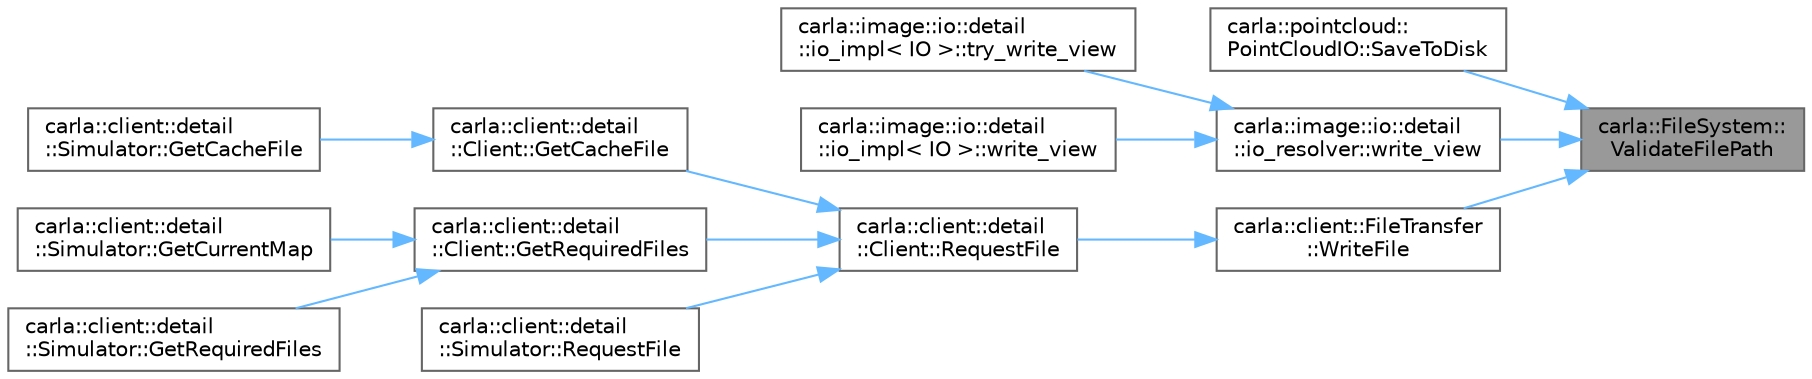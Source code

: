 digraph "carla::FileSystem::ValidateFilePath"
{
 // INTERACTIVE_SVG=YES
 // LATEX_PDF_SIZE
  bgcolor="transparent";
  edge [fontname=Helvetica,fontsize=10,labelfontname=Helvetica,labelfontsize=10];
  node [fontname=Helvetica,fontsize=10,shape=box,height=0.2,width=0.4];
  rankdir="RL";
  Node1 [id="Node000001",label="carla::FileSystem::\lValidateFilePath",height=0.2,width=0.4,color="gray40", fillcolor="grey60", style="filled", fontcolor="black",tooltip="Convenient function to validate a path before creating a file."];
  Node1 -> Node2 [id="edge1_Node000001_Node000002",dir="back",color="steelblue1",style="solid",tooltip=" "];
  Node2 [id="Node000002",label="carla::pointcloud::\lPointCloudIO::SaveToDisk",height=0.2,width=0.4,color="grey40", fillcolor="white", style="filled",URL="$d2/d02/classcarla_1_1pointcloud_1_1PointCloudIO.html#a569d8510921fd4a9e41308feb3ae6350",tooltip=" "];
  Node1 -> Node3 [id="edge2_Node000001_Node000003",dir="back",color="steelblue1",style="solid",tooltip=" "];
  Node3 [id="Node000003",label="carla::image::io::detail\l::io_resolver::write_view",height=0.2,width=0.4,color="grey40", fillcolor="white", style="filled",URL="$df/d7f/structcarla_1_1image_1_1io_1_1detail_1_1io__resolver.html#a52326957ed6cc706a788e39076fe0a48",tooltip=" "];
  Node3 -> Node4 [id="edge3_Node000003_Node000004",dir="back",color="steelblue1",style="solid",tooltip=" "];
  Node4 [id="Node000004",label="carla::image::io::detail\l::io_impl\< IO \>::try_write_view",height=0.2,width=0.4,color="grey40", fillcolor="white", style="filled",URL="$df/d32/structcarla_1_1image_1_1io_1_1detail_1_1io__impl_3_01IO_01_4.html#a39917700dd4ae23b7cb559207a0d4ab9",tooltip=" "];
  Node3 -> Node5 [id="edge4_Node000003_Node000005",dir="back",color="steelblue1",style="solid",tooltip=" "];
  Node5 [id="Node000005",label="carla::image::io::detail\l::io_impl\< IO \>::write_view",height=0.2,width=0.4,color="grey40", fillcolor="white", style="filled",URL="$df/d32/structcarla_1_1image_1_1io_1_1detail_1_1io__impl_3_01IO_01_4.html#a909731fd5fff89639529b70c28ea61f5",tooltip=" "];
  Node1 -> Node6 [id="edge5_Node000001_Node000006",dir="back",color="steelblue1",style="solid",tooltip=" "];
  Node6 [id="Node000006",label="carla::client::FileTransfer\l::WriteFile",height=0.2,width=0.4,color="grey40", fillcolor="white", style="filled",URL="$df/df4/classcarla_1_1client_1_1FileTransfer.html#ad34a81fe308747f5a47f852872370cce",tooltip=" "];
  Node6 -> Node7 [id="edge6_Node000006_Node000007",dir="back",color="steelblue1",style="solid",tooltip=" "];
  Node7 [id="Node000007",label="carla::client::detail\l::Client::RequestFile",height=0.2,width=0.4,color="grey40", fillcolor="white", style="filled",URL="$dd/ddd/classcarla_1_1client_1_1detail_1_1Client.html#a2f367935aef218a16fde3469b3976dd1",tooltip=" "];
  Node7 -> Node8 [id="edge7_Node000007_Node000008",dir="back",color="steelblue1",style="solid",tooltip=" "];
  Node8 [id="Node000008",label="carla::client::detail\l::Client::GetCacheFile",height=0.2,width=0.4,color="grey40", fillcolor="white", style="filled",URL="$dd/ddd/classcarla_1_1client_1_1detail_1_1Client.html#a91dbebc1a251a77f9b5d72286ecc5390",tooltip=" "];
  Node8 -> Node9 [id="edge8_Node000008_Node000009",dir="back",color="steelblue1",style="solid",tooltip=" "];
  Node9 [id="Node000009",label="carla::client::detail\l::Simulator::GetCacheFile",height=0.2,width=0.4,color="grey40", fillcolor="white", style="filled",URL="$df/df3/classcarla_1_1client_1_1detail_1_1Simulator.html#a8c4dff7c269755b397a27ec40e2c8a89",tooltip=" "];
  Node7 -> Node10 [id="edge9_Node000007_Node000010",dir="back",color="steelblue1",style="solid",tooltip=" "];
  Node10 [id="Node000010",label="carla::client::detail\l::Client::GetRequiredFiles",height=0.2,width=0.4,color="grey40", fillcolor="white", style="filled",URL="$dd/ddd/classcarla_1_1client_1_1detail_1_1Client.html#a4c3ea2db0c121bc3a6a8c616f90c941a",tooltip=" "];
  Node10 -> Node11 [id="edge10_Node000010_Node000011",dir="back",color="steelblue1",style="solid",tooltip=" "];
  Node11 [id="Node000011",label="carla::client::detail\l::Simulator::GetCurrentMap",height=0.2,width=0.4,color="grey40", fillcolor="white", style="filled",URL="$df/df3/classcarla_1_1client_1_1detail_1_1Simulator.html#ad62bbe3ac5ff1cf9136b8dcb08b950da",tooltip=" "];
  Node10 -> Node12 [id="edge11_Node000010_Node000012",dir="back",color="steelblue1",style="solid",tooltip=" "];
  Node12 [id="Node000012",label="carla::client::detail\l::Simulator::GetRequiredFiles",height=0.2,width=0.4,color="grey40", fillcolor="white", style="filled",URL="$df/df3/classcarla_1_1client_1_1detail_1_1Simulator.html#a4c1ff62aa169c58d450cb9dc0cf3890e",tooltip=" "];
  Node7 -> Node13 [id="edge12_Node000007_Node000013",dir="back",color="steelblue1",style="solid",tooltip=" "];
  Node13 [id="Node000013",label="carla::client::detail\l::Simulator::RequestFile",height=0.2,width=0.4,color="grey40", fillcolor="white", style="filled",URL="$df/df3/classcarla_1_1client_1_1detail_1_1Simulator.html#a1ec80e6f4a5abff0fd20f1555bafd7e5",tooltip=" "];
}
